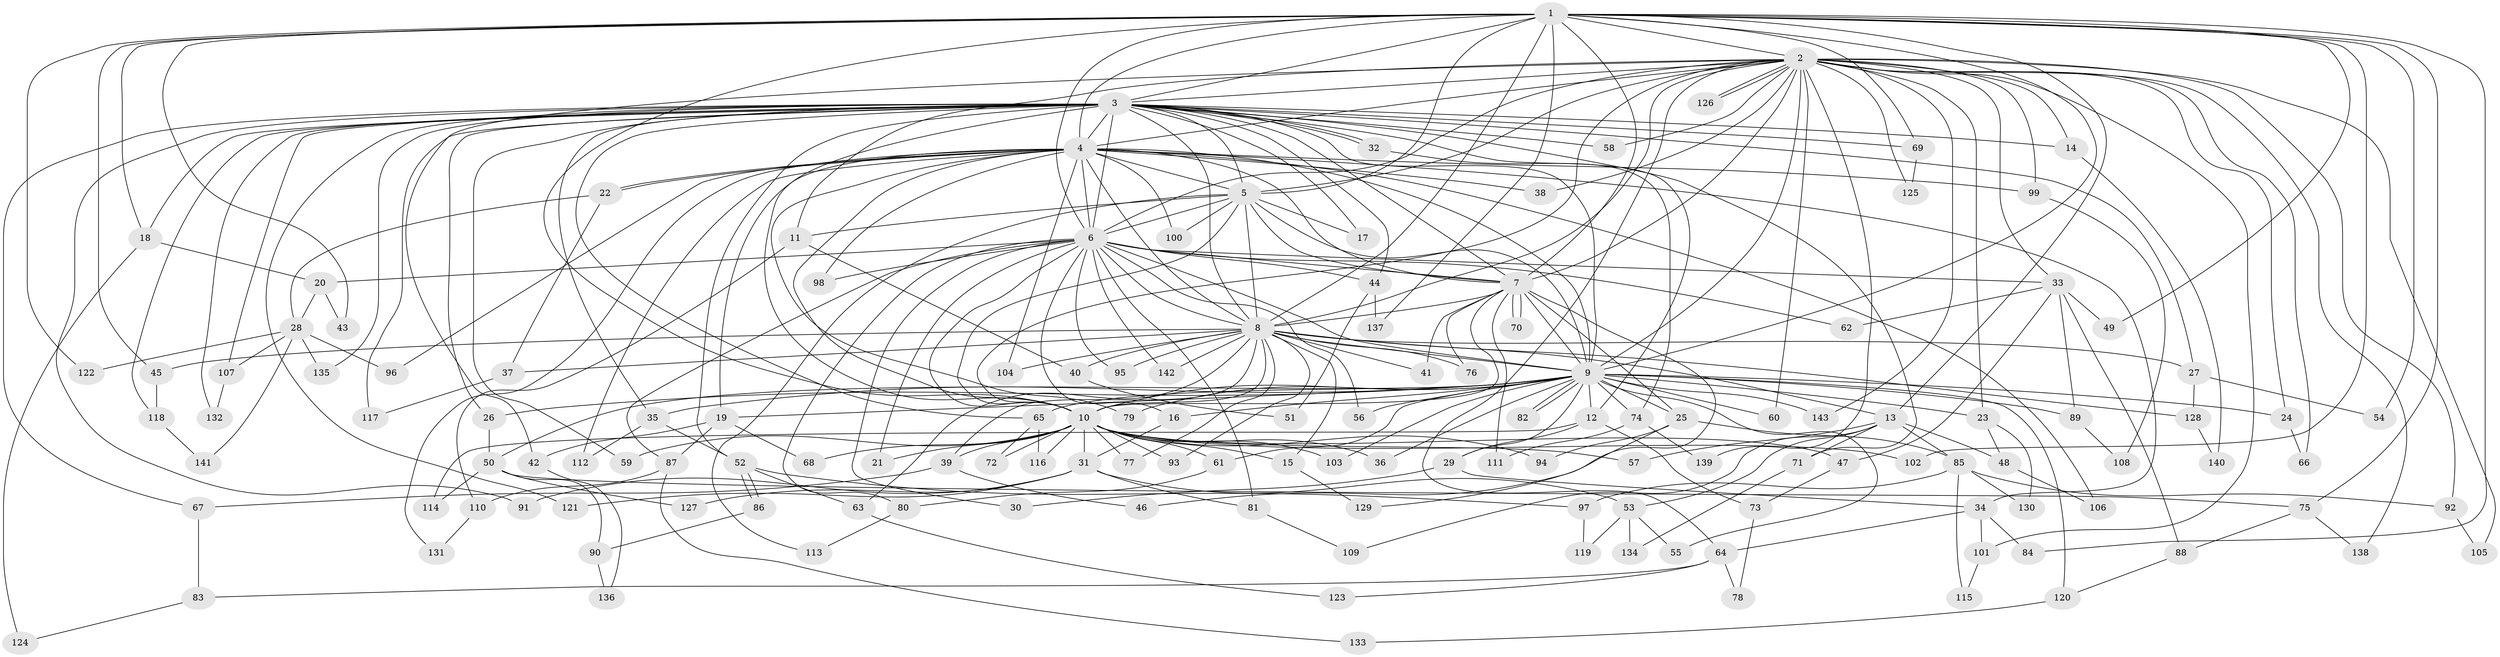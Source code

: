 // coarse degree distribution, {15: 0.017543859649122806, 33: 0.017543859649122806, 32: 0.017543859649122806, 18: 0.017543859649122806, 9: 0.017543859649122806, 22: 0.017543859649122806, 4: 0.10526315789473684, 8: 0.03508771929824561, 2: 0.40350877192982454, 3: 0.14035087719298245, 1: 0.07017543859649122, 6: 0.05263157894736842, 5: 0.017543859649122806, 7: 0.03508771929824561, 10: 0.03508771929824561}
// Generated by graph-tools (version 1.1) at 2025/17/03/04/25 18:17:17]
// undirected, 143 vertices, 311 edges
graph export_dot {
graph [start="1"]
  node [color=gray90,style=filled];
  1;
  2;
  3;
  4;
  5;
  6;
  7;
  8;
  9;
  10;
  11;
  12;
  13;
  14;
  15;
  16;
  17;
  18;
  19;
  20;
  21;
  22;
  23;
  24;
  25;
  26;
  27;
  28;
  29;
  30;
  31;
  32;
  33;
  34;
  35;
  36;
  37;
  38;
  39;
  40;
  41;
  42;
  43;
  44;
  45;
  46;
  47;
  48;
  49;
  50;
  51;
  52;
  53;
  54;
  55;
  56;
  57;
  58;
  59;
  60;
  61;
  62;
  63;
  64;
  65;
  66;
  67;
  68;
  69;
  70;
  71;
  72;
  73;
  74;
  75;
  76;
  77;
  78;
  79;
  80;
  81;
  82;
  83;
  84;
  85;
  86;
  87;
  88;
  89;
  90;
  91;
  92;
  93;
  94;
  95;
  96;
  97;
  98;
  99;
  100;
  101;
  102;
  103;
  104;
  105;
  106;
  107;
  108;
  109;
  110;
  111;
  112;
  113;
  114;
  115;
  116;
  117;
  118;
  119;
  120;
  121;
  122;
  123;
  124;
  125;
  126;
  127;
  128;
  129;
  130;
  131;
  132;
  133;
  134;
  135;
  136;
  137;
  138;
  139;
  140;
  141;
  142;
  143;
  1 -- 2;
  1 -- 3;
  1 -- 4;
  1 -- 5;
  1 -- 6;
  1 -- 7;
  1 -- 8;
  1 -- 9;
  1 -- 10;
  1 -- 13;
  1 -- 18;
  1 -- 43;
  1 -- 45;
  1 -- 49;
  1 -- 54;
  1 -- 69;
  1 -- 75;
  1 -- 84;
  1 -- 102;
  1 -- 122;
  1 -- 137;
  2 -- 3;
  2 -- 4;
  2 -- 5;
  2 -- 6;
  2 -- 7;
  2 -- 8;
  2 -- 9;
  2 -- 10;
  2 -- 11;
  2 -- 14;
  2 -- 23;
  2 -- 24;
  2 -- 33;
  2 -- 38;
  2 -- 42;
  2 -- 58;
  2 -- 60;
  2 -- 64;
  2 -- 66;
  2 -- 92;
  2 -- 99;
  2 -- 101;
  2 -- 105;
  2 -- 125;
  2 -- 126;
  2 -- 126;
  2 -- 138;
  2 -- 139;
  2 -- 143;
  3 -- 4;
  3 -- 5;
  3 -- 6;
  3 -- 7;
  3 -- 8;
  3 -- 9;
  3 -- 10;
  3 -- 12;
  3 -- 14;
  3 -- 17;
  3 -- 18;
  3 -- 26;
  3 -- 27;
  3 -- 32;
  3 -- 32;
  3 -- 35;
  3 -- 44;
  3 -- 52;
  3 -- 58;
  3 -- 59;
  3 -- 65;
  3 -- 67;
  3 -- 69;
  3 -- 71;
  3 -- 91;
  3 -- 107;
  3 -- 117;
  3 -- 118;
  3 -- 121;
  3 -- 132;
  3 -- 135;
  4 -- 5;
  4 -- 6;
  4 -- 7;
  4 -- 8;
  4 -- 9;
  4 -- 10;
  4 -- 19;
  4 -- 22;
  4 -- 22;
  4 -- 34;
  4 -- 38;
  4 -- 79;
  4 -- 96;
  4 -- 98;
  4 -- 99;
  4 -- 100;
  4 -- 104;
  4 -- 106;
  4 -- 112;
  4 -- 131;
  5 -- 6;
  5 -- 7;
  5 -- 8;
  5 -- 9;
  5 -- 10;
  5 -- 11;
  5 -- 17;
  5 -- 100;
  5 -- 113;
  6 -- 7;
  6 -- 8;
  6 -- 9;
  6 -- 10;
  6 -- 16;
  6 -- 20;
  6 -- 21;
  6 -- 30;
  6 -- 33;
  6 -- 44;
  6 -- 56;
  6 -- 62;
  6 -- 80;
  6 -- 81;
  6 -- 87;
  6 -- 95;
  6 -- 98;
  6 -- 142;
  7 -- 8;
  7 -- 9;
  7 -- 10;
  7 -- 25;
  7 -- 41;
  7 -- 46;
  7 -- 70;
  7 -- 70;
  7 -- 76;
  7 -- 111;
  8 -- 9;
  8 -- 10;
  8 -- 13;
  8 -- 15;
  8 -- 27;
  8 -- 37;
  8 -- 39;
  8 -- 40;
  8 -- 41;
  8 -- 45;
  8 -- 63;
  8 -- 76;
  8 -- 77;
  8 -- 93;
  8 -- 95;
  8 -- 104;
  8 -- 128;
  8 -- 142;
  9 -- 10;
  9 -- 12;
  9 -- 16;
  9 -- 19;
  9 -- 23;
  9 -- 24;
  9 -- 25;
  9 -- 26;
  9 -- 29;
  9 -- 35;
  9 -- 36;
  9 -- 50;
  9 -- 55;
  9 -- 56;
  9 -- 60;
  9 -- 61;
  9 -- 65;
  9 -- 74;
  9 -- 79;
  9 -- 82;
  9 -- 82;
  9 -- 89;
  9 -- 103;
  9 -- 120;
  9 -- 143;
  10 -- 15;
  10 -- 21;
  10 -- 31;
  10 -- 36;
  10 -- 39;
  10 -- 47;
  10 -- 57;
  10 -- 59;
  10 -- 61;
  10 -- 68;
  10 -- 72;
  10 -- 77;
  10 -- 93;
  10 -- 94;
  10 -- 102;
  10 -- 103;
  10 -- 116;
  11 -- 40;
  11 -- 110;
  12 -- 29;
  12 -- 73;
  12 -- 114;
  13 -- 48;
  13 -- 53;
  13 -- 57;
  13 -- 71;
  13 -- 85;
  13 -- 109;
  14 -- 140;
  15 -- 129;
  16 -- 31;
  18 -- 20;
  18 -- 124;
  19 -- 42;
  19 -- 68;
  19 -- 87;
  20 -- 28;
  20 -- 43;
  22 -- 28;
  22 -- 37;
  23 -- 48;
  23 -- 130;
  24 -- 66;
  25 -- 85;
  25 -- 94;
  25 -- 129;
  26 -- 50;
  27 -- 54;
  27 -- 128;
  28 -- 96;
  28 -- 107;
  28 -- 122;
  28 -- 135;
  28 -- 141;
  29 -- 30;
  29 -- 34;
  31 -- 53;
  31 -- 81;
  31 -- 91;
  31 -- 121;
  31 -- 127;
  32 -- 74;
  33 -- 47;
  33 -- 49;
  33 -- 62;
  33 -- 88;
  33 -- 89;
  34 -- 64;
  34 -- 84;
  34 -- 101;
  35 -- 52;
  35 -- 112;
  37 -- 117;
  39 -- 46;
  39 -- 67;
  40 -- 51;
  42 -- 136;
  44 -- 51;
  44 -- 137;
  45 -- 118;
  47 -- 73;
  48 -- 106;
  50 -- 75;
  50 -- 90;
  50 -- 114;
  50 -- 127;
  52 -- 63;
  52 -- 86;
  52 -- 86;
  52 -- 97;
  53 -- 55;
  53 -- 119;
  53 -- 134;
  61 -- 80;
  63 -- 123;
  64 -- 78;
  64 -- 83;
  64 -- 123;
  65 -- 72;
  65 -- 116;
  67 -- 83;
  69 -- 125;
  71 -- 134;
  73 -- 78;
  74 -- 111;
  74 -- 139;
  75 -- 88;
  75 -- 138;
  80 -- 113;
  81 -- 109;
  83 -- 124;
  85 -- 92;
  85 -- 97;
  85 -- 115;
  85 -- 130;
  86 -- 90;
  87 -- 110;
  87 -- 133;
  88 -- 120;
  89 -- 108;
  90 -- 136;
  92 -- 105;
  97 -- 119;
  99 -- 108;
  101 -- 115;
  107 -- 132;
  110 -- 131;
  118 -- 141;
  120 -- 133;
  128 -- 140;
}
